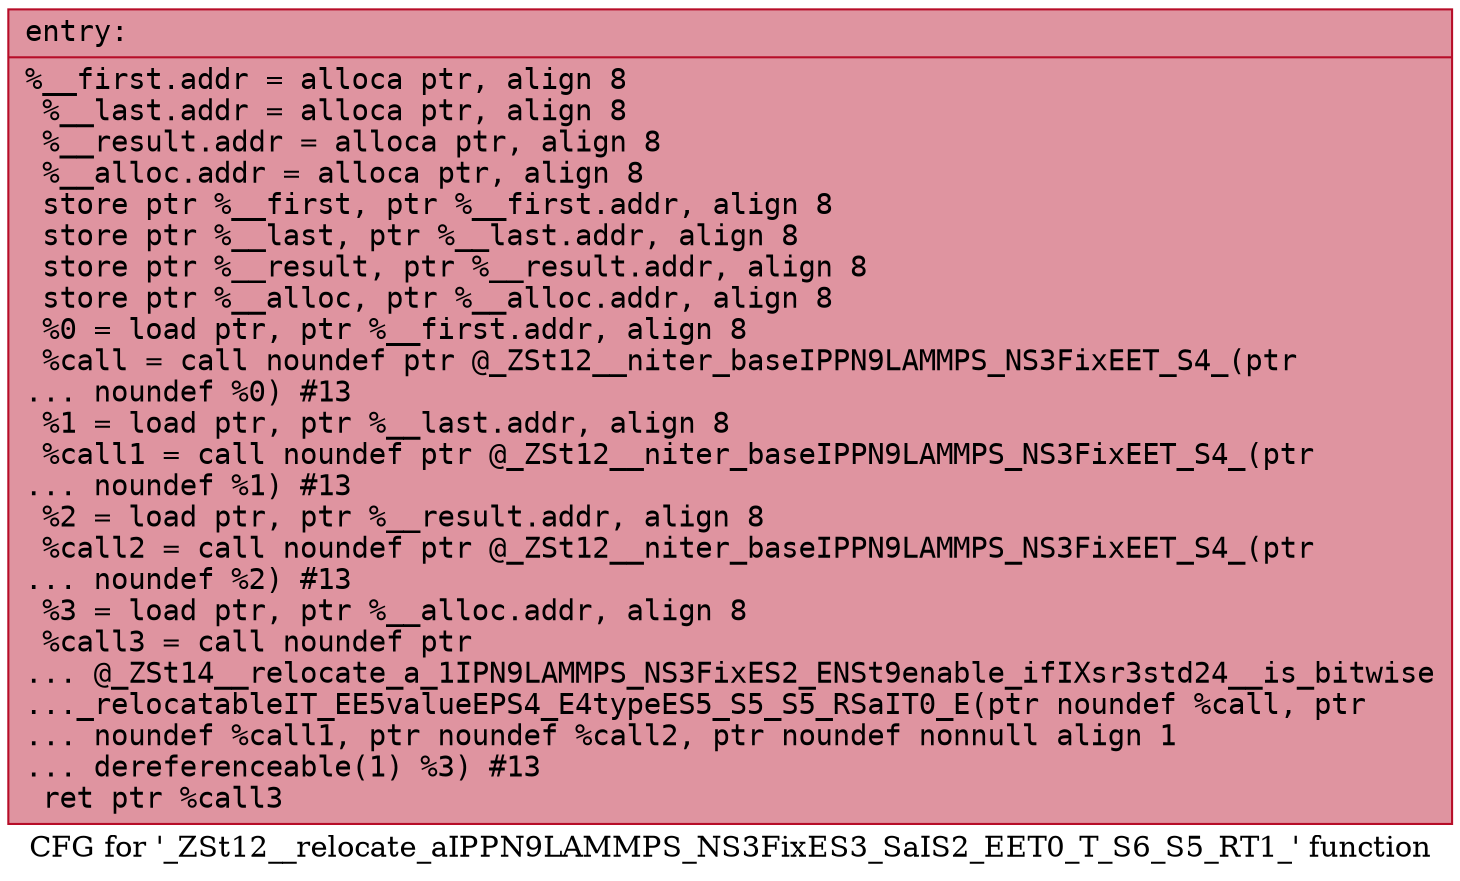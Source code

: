 digraph "CFG for '_ZSt12__relocate_aIPPN9LAMMPS_NS3FixES3_SaIS2_EET0_T_S6_S5_RT1_' function" {
	label="CFG for '_ZSt12__relocate_aIPPN9LAMMPS_NS3FixES3_SaIS2_EET0_T_S6_S5_RT1_' function";

	Node0x561f16573220 [shape=record,color="#b70d28ff", style=filled, fillcolor="#b70d2870" fontname="Courier",label="{entry:\l|  %__first.addr = alloca ptr, align 8\l  %__last.addr = alloca ptr, align 8\l  %__result.addr = alloca ptr, align 8\l  %__alloc.addr = alloca ptr, align 8\l  store ptr %__first, ptr %__first.addr, align 8\l  store ptr %__last, ptr %__last.addr, align 8\l  store ptr %__result, ptr %__result.addr, align 8\l  store ptr %__alloc, ptr %__alloc.addr, align 8\l  %0 = load ptr, ptr %__first.addr, align 8\l  %call = call noundef ptr @_ZSt12__niter_baseIPPN9LAMMPS_NS3FixEET_S4_(ptr\l... noundef %0) #13\l  %1 = load ptr, ptr %__last.addr, align 8\l  %call1 = call noundef ptr @_ZSt12__niter_baseIPPN9LAMMPS_NS3FixEET_S4_(ptr\l... noundef %1) #13\l  %2 = load ptr, ptr %__result.addr, align 8\l  %call2 = call noundef ptr @_ZSt12__niter_baseIPPN9LAMMPS_NS3FixEET_S4_(ptr\l... noundef %2) #13\l  %3 = load ptr, ptr %__alloc.addr, align 8\l  %call3 = call noundef ptr\l... @_ZSt14__relocate_a_1IPN9LAMMPS_NS3FixES2_ENSt9enable_ifIXsr3std24__is_bitwise\l..._relocatableIT_EE5valueEPS4_E4typeES5_S5_S5_RSaIT0_E(ptr noundef %call, ptr\l... noundef %call1, ptr noundef %call2, ptr noundef nonnull align 1\l... dereferenceable(1) %3) #13\l  ret ptr %call3\l}"];
}
